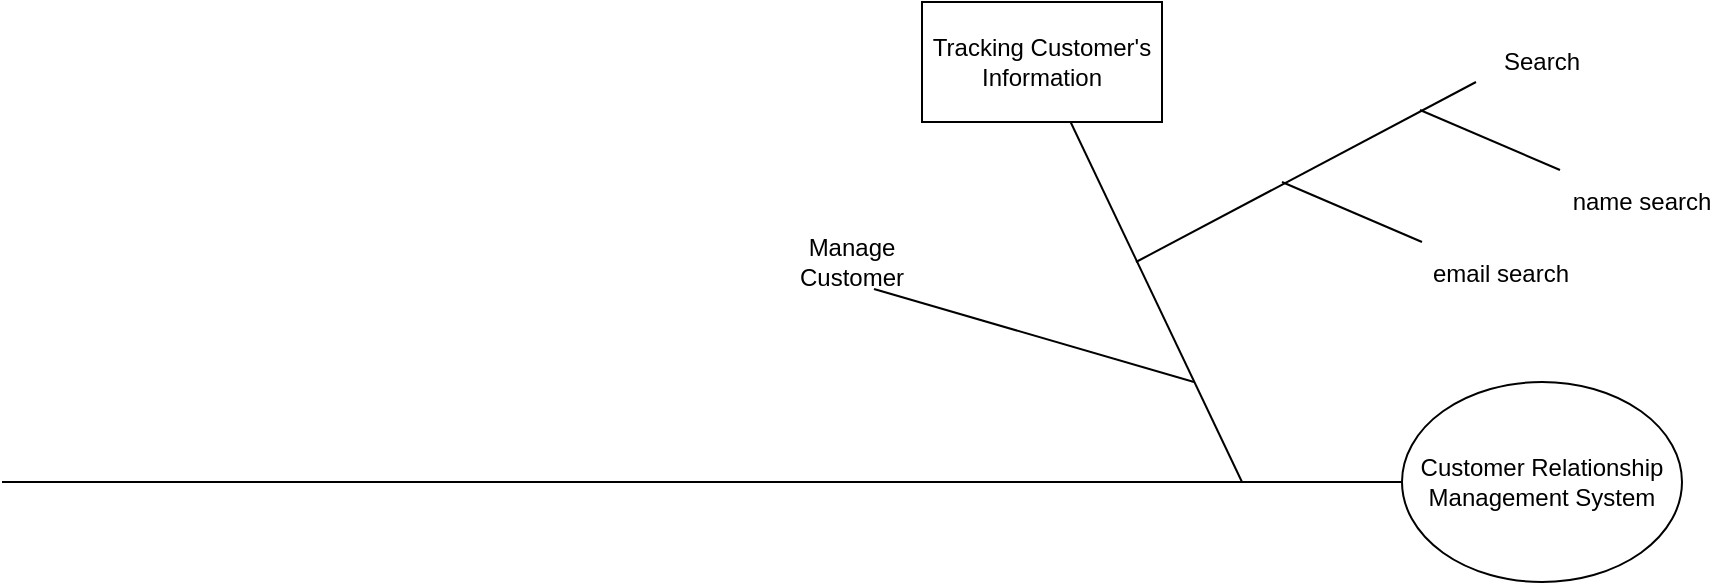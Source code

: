 <mxfile version="15.3.8" type="github">
  <diagram id="Y9sp35oUX_WYPwsPaZgL" name="Page-1">
    <mxGraphModel dx="1888" dy="556" grid="1" gridSize="10" guides="1" tooltips="1" connect="1" arrows="1" fold="1" page="1" pageScale="1" pageWidth="850" pageHeight="1100" math="0" shadow="0">
      <root>
        <mxCell id="0" />
        <mxCell id="1" parent="0" />
        <mxCell id="r8yxXnuiQZk5SVG_cQbu-1" value="" style="endArrow=none;html=1;" edge="1" parent="1">
          <mxGeometry width="50" height="50" relative="1" as="geometry">
            <mxPoint x="-20" y="260" as="sourcePoint" />
            <mxPoint x="680" y="260" as="targetPoint" />
          </mxGeometry>
        </mxCell>
        <mxCell id="r8yxXnuiQZk5SVG_cQbu-2" value="Customer Relationship Management System" style="ellipse;whiteSpace=wrap;html=1;" vertex="1" parent="1">
          <mxGeometry x="680" y="210" width="140" height="100" as="geometry" />
        </mxCell>
        <mxCell id="r8yxXnuiQZk5SVG_cQbu-3" value="" style="endArrow=none;html=1;" edge="1" parent="1" target="r8yxXnuiQZk5SVG_cQbu-4">
          <mxGeometry width="50" height="50" relative="1" as="geometry">
            <mxPoint x="600" y="260" as="sourcePoint" />
            <mxPoint x="580" y="260" as="targetPoint" />
          </mxGeometry>
        </mxCell>
        <mxCell id="r8yxXnuiQZk5SVG_cQbu-4" value="Tracking Customer&#39;s Information" style="rounded=0;whiteSpace=wrap;html=1;" vertex="1" parent="1">
          <mxGeometry x="440" y="20" width="120" height="60" as="geometry" />
        </mxCell>
        <mxCell id="r8yxXnuiQZk5SVG_cQbu-5" value="" style="endArrow=none;html=1;" edge="1" parent="1">
          <mxGeometry width="50" height="50" relative="1" as="geometry">
            <mxPoint x="547" y="150" as="sourcePoint" />
            <mxPoint x="717" y="60" as="targetPoint" />
          </mxGeometry>
        </mxCell>
        <mxCell id="r8yxXnuiQZk5SVG_cQbu-6" value="Search" style="text;html=1;strokeColor=none;fillColor=none;align=center;verticalAlign=middle;whiteSpace=wrap;rounded=0;" vertex="1" parent="1">
          <mxGeometry x="720" y="35" width="60" height="30" as="geometry" />
        </mxCell>
        <mxCell id="r8yxXnuiQZk5SVG_cQbu-7" value="" style="endArrow=none;html=1;" edge="1" parent="1">
          <mxGeometry width="50" height="50" relative="1" as="geometry">
            <mxPoint x="689" y="74" as="sourcePoint" />
            <mxPoint x="759" y="104" as="targetPoint" />
          </mxGeometry>
        </mxCell>
        <mxCell id="r8yxXnuiQZk5SVG_cQbu-8" value="name search" style="text;html=1;strokeColor=none;fillColor=none;align=center;verticalAlign=middle;whiteSpace=wrap;rounded=0;" vertex="1" parent="1">
          <mxGeometry x="760" y="110" width="80" height="20" as="geometry" />
        </mxCell>
        <mxCell id="r8yxXnuiQZk5SVG_cQbu-9" value="" style="endArrow=none;html=1;" edge="1" parent="1">
          <mxGeometry width="50" height="50" relative="1" as="geometry">
            <mxPoint x="620" y="110" as="sourcePoint" />
            <mxPoint x="690" y="140" as="targetPoint" />
          </mxGeometry>
        </mxCell>
        <mxCell id="r8yxXnuiQZk5SVG_cQbu-10" value="email search" style="text;html=1;strokeColor=none;fillColor=none;align=center;verticalAlign=middle;whiteSpace=wrap;rounded=0;" vertex="1" parent="1">
          <mxGeometry x="690" y="146" width="79" height="20" as="geometry" />
        </mxCell>
        <mxCell id="r8yxXnuiQZk5SVG_cQbu-13" value="" style="endArrow=none;html=1;" edge="1" parent="1">
          <mxGeometry width="50" height="50" relative="1" as="geometry">
            <mxPoint x="576" y="210" as="sourcePoint" />
            <mxPoint x="416" y="163.5" as="targetPoint" />
          </mxGeometry>
        </mxCell>
        <mxCell id="r8yxXnuiQZk5SVG_cQbu-15" value="Manage Customer" style="text;html=1;strokeColor=none;fillColor=none;align=center;verticalAlign=middle;whiteSpace=wrap;rounded=0;" vertex="1" parent="1">
          <mxGeometry x="385" y="140" width="40" height="20" as="geometry" />
        </mxCell>
      </root>
    </mxGraphModel>
  </diagram>
</mxfile>
